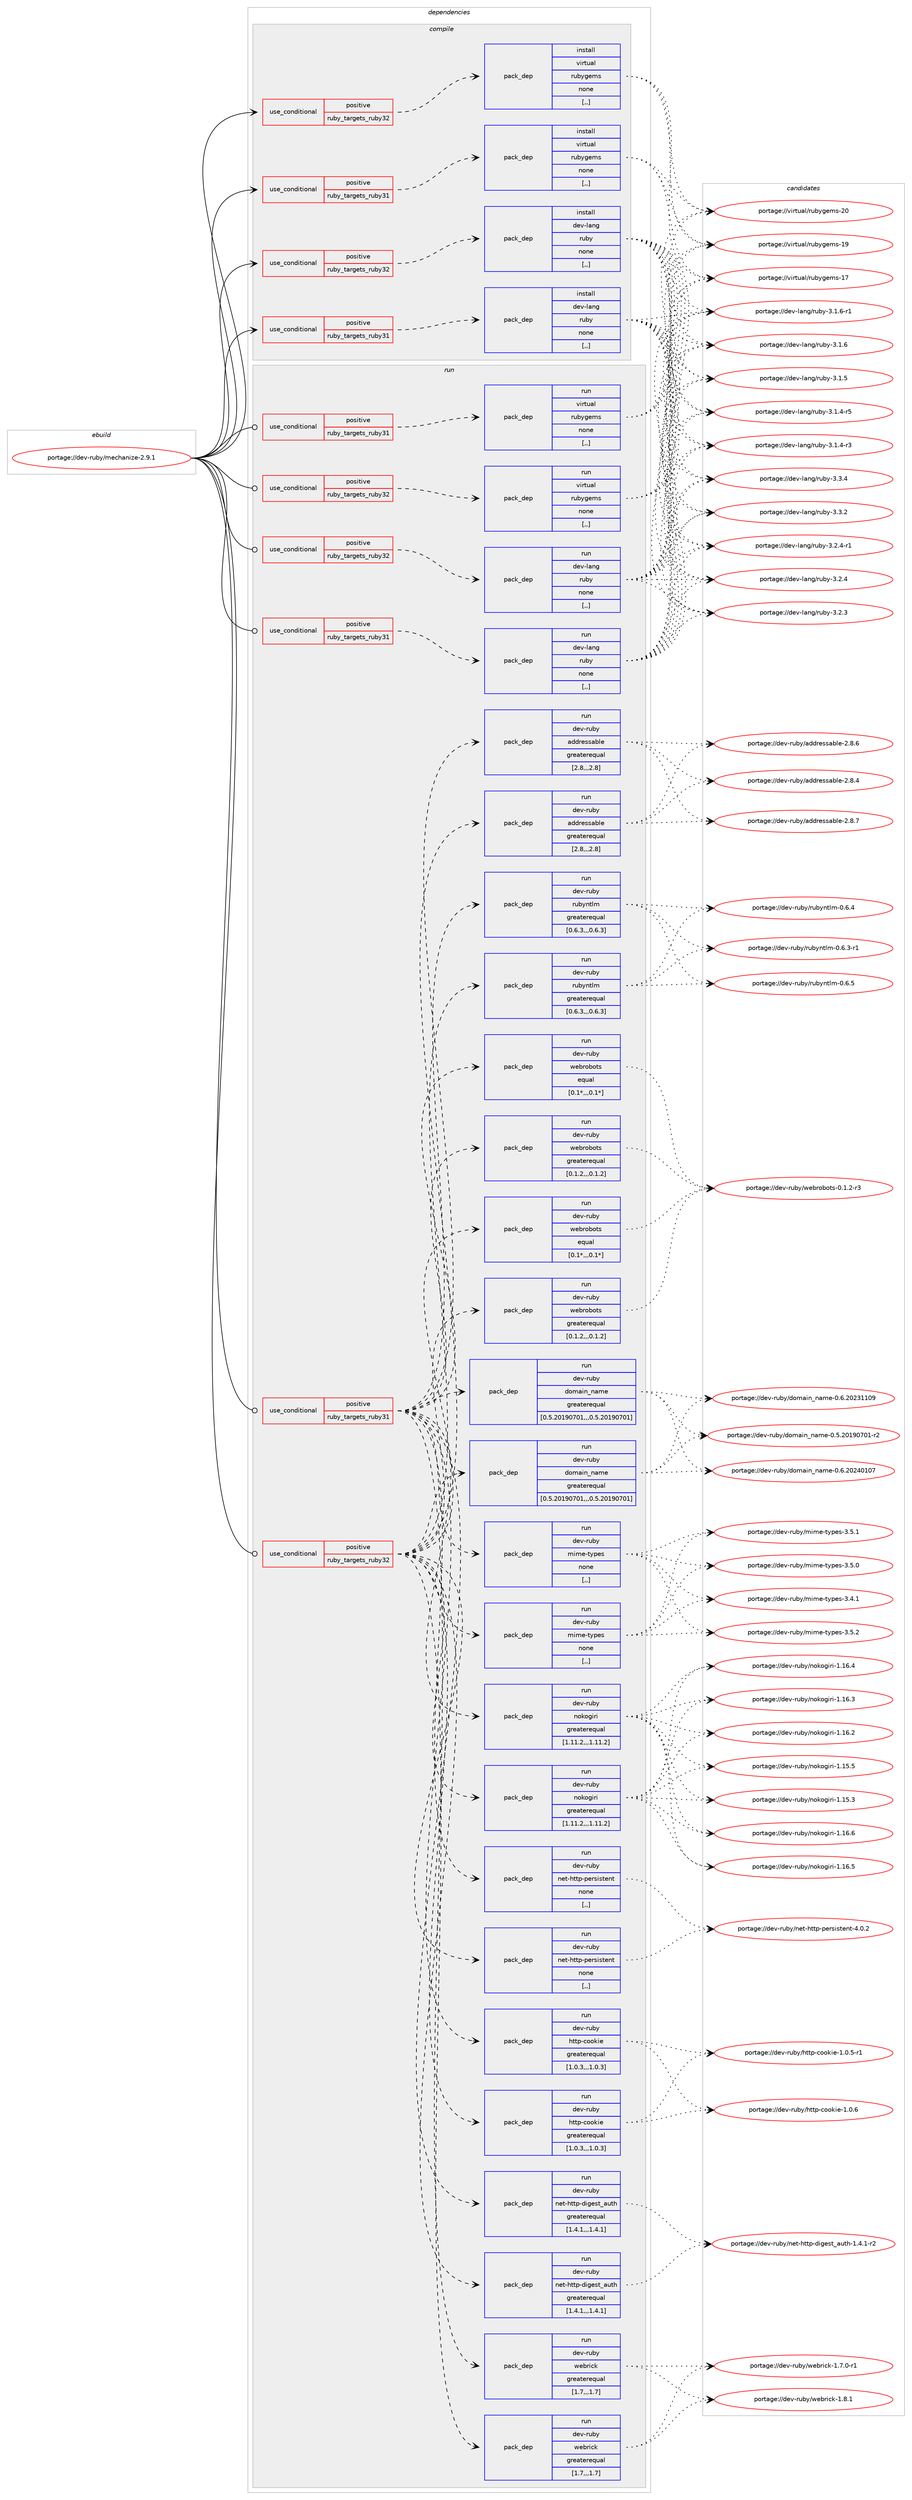 digraph prolog {

# *************
# Graph options
# *************

newrank=true;
concentrate=true;
compound=true;
graph [rankdir=LR,fontname=Helvetica,fontsize=10,ranksep=1.5];#, ranksep=2.5, nodesep=0.2];
edge  [arrowhead=vee];
node  [fontname=Helvetica,fontsize=10];

# **********
# The ebuild
# **********

subgraph cluster_leftcol {
color=gray;
rank=same;
label=<<i>ebuild</i>>;
id [label="portage://dev-ruby/mechanize-2.9.1", color=red, width=4, href="../dev-ruby/mechanize-2.9.1.svg"];
}

# ****************
# The dependencies
# ****************

subgraph cluster_midcol {
color=gray;
label=<<i>dependencies</i>>;
subgraph cluster_compile {
fillcolor="#eeeeee";
style=filled;
label=<<i>compile</i>>;
subgraph cond50122 {
dependency188806 [label=<<TABLE BORDER="0" CELLBORDER="1" CELLSPACING="0" CELLPADDING="4"><TR><TD ROWSPAN="3" CELLPADDING="10">use_conditional</TD></TR><TR><TD>positive</TD></TR><TR><TD>ruby_targets_ruby31</TD></TR></TABLE>>, shape=none, color=red];
subgraph pack137355 {
dependency188807 [label=<<TABLE BORDER="0" CELLBORDER="1" CELLSPACING="0" CELLPADDING="4" WIDTH="220"><TR><TD ROWSPAN="6" CELLPADDING="30">pack_dep</TD></TR><TR><TD WIDTH="110">install</TD></TR><TR><TD>dev-lang</TD></TR><TR><TD>ruby</TD></TR><TR><TD>none</TD></TR><TR><TD>[,,]</TD></TR></TABLE>>, shape=none, color=blue];
}
dependency188806:e -> dependency188807:w [weight=20,style="dashed",arrowhead="vee"];
}
id:e -> dependency188806:w [weight=20,style="solid",arrowhead="vee"];
subgraph cond50123 {
dependency188808 [label=<<TABLE BORDER="0" CELLBORDER="1" CELLSPACING="0" CELLPADDING="4"><TR><TD ROWSPAN="3" CELLPADDING="10">use_conditional</TD></TR><TR><TD>positive</TD></TR><TR><TD>ruby_targets_ruby31</TD></TR></TABLE>>, shape=none, color=red];
subgraph pack137356 {
dependency188809 [label=<<TABLE BORDER="0" CELLBORDER="1" CELLSPACING="0" CELLPADDING="4" WIDTH="220"><TR><TD ROWSPAN="6" CELLPADDING="30">pack_dep</TD></TR><TR><TD WIDTH="110">install</TD></TR><TR><TD>virtual</TD></TR><TR><TD>rubygems</TD></TR><TR><TD>none</TD></TR><TR><TD>[,,]</TD></TR></TABLE>>, shape=none, color=blue];
}
dependency188808:e -> dependency188809:w [weight=20,style="dashed",arrowhead="vee"];
}
id:e -> dependency188808:w [weight=20,style="solid",arrowhead="vee"];
subgraph cond50124 {
dependency188810 [label=<<TABLE BORDER="0" CELLBORDER="1" CELLSPACING="0" CELLPADDING="4"><TR><TD ROWSPAN="3" CELLPADDING="10">use_conditional</TD></TR><TR><TD>positive</TD></TR><TR><TD>ruby_targets_ruby32</TD></TR></TABLE>>, shape=none, color=red];
subgraph pack137357 {
dependency188811 [label=<<TABLE BORDER="0" CELLBORDER="1" CELLSPACING="0" CELLPADDING="4" WIDTH="220"><TR><TD ROWSPAN="6" CELLPADDING="30">pack_dep</TD></TR><TR><TD WIDTH="110">install</TD></TR><TR><TD>dev-lang</TD></TR><TR><TD>ruby</TD></TR><TR><TD>none</TD></TR><TR><TD>[,,]</TD></TR></TABLE>>, shape=none, color=blue];
}
dependency188810:e -> dependency188811:w [weight=20,style="dashed",arrowhead="vee"];
}
id:e -> dependency188810:w [weight=20,style="solid",arrowhead="vee"];
subgraph cond50125 {
dependency188812 [label=<<TABLE BORDER="0" CELLBORDER="1" CELLSPACING="0" CELLPADDING="4"><TR><TD ROWSPAN="3" CELLPADDING="10">use_conditional</TD></TR><TR><TD>positive</TD></TR><TR><TD>ruby_targets_ruby32</TD></TR></TABLE>>, shape=none, color=red];
subgraph pack137358 {
dependency188813 [label=<<TABLE BORDER="0" CELLBORDER="1" CELLSPACING="0" CELLPADDING="4" WIDTH="220"><TR><TD ROWSPAN="6" CELLPADDING="30">pack_dep</TD></TR><TR><TD WIDTH="110">install</TD></TR><TR><TD>virtual</TD></TR><TR><TD>rubygems</TD></TR><TR><TD>none</TD></TR><TR><TD>[,,]</TD></TR></TABLE>>, shape=none, color=blue];
}
dependency188812:e -> dependency188813:w [weight=20,style="dashed",arrowhead="vee"];
}
id:e -> dependency188812:w [weight=20,style="solid",arrowhead="vee"];
}
subgraph cluster_compileandrun {
fillcolor="#eeeeee";
style=filled;
label=<<i>compile and run</i>>;
}
subgraph cluster_run {
fillcolor="#eeeeee";
style=filled;
label=<<i>run</i>>;
subgraph cond50126 {
dependency188814 [label=<<TABLE BORDER="0" CELLBORDER="1" CELLSPACING="0" CELLPADDING="4"><TR><TD ROWSPAN="3" CELLPADDING="10">use_conditional</TD></TR><TR><TD>positive</TD></TR><TR><TD>ruby_targets_ruby31</TD></TR></TABLE>>, shape=none, color=red];
subgraph pack137359 {
dependency188815 [label=<<TABLE BORDER="0" CELLBORDER="1" CELLSPACING="0" CELLPADDING="4" WIDTH="220"><TR><TD ROWSPAN="6" CELLPADDING="30">pack_dep</TD></TR><TR><TD WIDTH="110">run</TD></TR><TR><TD>dev-lang</TD></TR><TR><TD>ruby</TD></TR><TR><TD>none</TD></TR><TR><TD>[,,]</TD></TR></TABLE>>, shape=none, color=blue];
}
dependency188814:e -> dependency188815:w [weight=20,style="dashed",arrowhead="vee"];
}
id:e -> dependency188814:w [weight=20,style="solid",arrowhead="odot"];
subgraph cond50127 {
dependency188816 [label=<<TABLE BORDER="0" CELLBORDER="1" CELLSPACING="0" CELLPADDING="4"><TR><TD ROWSPAN="3" CELLPADDING="10">use_conditional</TD></TR><TR><TD>positive</TD></TR><TR><TD>ruby_targets_ruby31</TD></TR></TABLE>>, shape=none, color=red];
subgraph pack137360 {
dependency188817 [label=<<TABLE BORDER="0" CELLBORDER="1" CELLSPACING="0" CELLPADDING="4" WIDTH="220"><TR><TD ROWSPAN="6" CELLPADDING="30">pack_dep</TD></TR><TR><TD WIDTH="110">run</TD></TR><TR><TD>dev-ruby</TD></TR><TR><TD>addressable</TD></TR><TR><TD>greaterequal</TD></TR><TR><TD>[2.8,,,2.8]</TD></TR></TABLE>>, shape=none, color=blue];
}
dependency188816:e -> dependency188817:w [weight=20,style="dashed",arrowhead="vee"];
subgraph pack137361 {
dependency188818 [label=<<TABLE BORDER="0" CELLBORDER="1" CELLSPACING="0" CELLPADDING="4" WIDTH="220"><TR><TD ROWSPAN="6" CELLPADDING="30">pack_dep</TD></TR><TR><TD WIDTH="110">run</TD></TR><TR><TD>dev-ruby</TD></TR><TR><TD>domain_name</TD></TR><TR><TD>greaterequal</TD></TR><TR><TD>[0.5.20190701,,,0.5.20190701]</TD></TR></TABLE>>, shape=none, color=blue];
}
dependency188816:e -> dependency188818:w [weight=20,style="dashed",arrowhead="vee"];
subgraph pack137362 {
dependency188819 [label=<<TABLE BORDER="0" CELLBORDER="1" CELLSPACING="0" CELLPADDING="4" WIDTH="220"><TR><TD ROWSPAN="6" CELLPADDING="30">pack_dep</TD></TR><TR><TD WIDTH="110">run</TD></TR><TR><TD>dev-ruby</TD></TR><TR><TD>http-cookie</TD></TR><TR><TD>greaterequal</TD></TR><TR><TD>[1.0.3,,,1.0.3]</TD></TR></TABLE>>, shape=none, color=blue];
}
dependency188816:e -> dependency188819:w [weight=20,style="dashed",arrowhead="vee"];
subgraph pack137363 {
dependency188820 [label=<<TABLE BORDER="0" CELLBORDER="1" CELLSPACING="0" CELLPADDING="4" WIDTH="220"><TR><TD ROWSPAN="6" CELLPADDING="30">pack_dep</TD></TR><TR><TD WIDTH="110">run</TD></TR><TR><TD>dev-ruby</TD></TR><TR><TD>mime-types</TD></TR><TR><TD>none</TD></TR><TR><TD>[,,]</TD></TR></TABLE>>, shape=none, color=blue];
}
dependency188816:e -> dependency188820:w [weight=20,style="dashed",arrowhead="vee"];
subgraph pack137364 {
dependency188821 [label=<<TABLE BORDER="0" CELLBORDER="1" CELLSPACING="0" CELLPADDING="4" WIDTH="220"><TR><TD ROWSPAN="6" CELLPADDING="30">pack_dep</TD></TR><TR><TD WIDTH="110">run</TD></TR><TR><TD>dev-ruby</TD></TR><TR><TD>net-http-digest_auth</TD></TR><TR><TD>greaterequal</TD></TR><TR><TD>[1.4.1,,,1.4.1]</TD></TR></TABLE>>, shape=none, color=blue];
}
dependency188816:e -> dependency188821:w [weight=20,style="dashed",arrowhead="vee"];
subgraph pack137365 {
dependency188822 [label=<<TABLE BORDER="0" CELLBORDER="1" CELLSPACING="0" CELLPADDING="4" WIDTH="220"><TR><TD ROWSPAN="6" CELLPADDING="30">pack_dep</TD></TR><TR><TD WIDTH="110">run</TD></TR><TR><TD>dev-ruby</TD></TR><TR><TD>net-http-persistent</TD></TR><TR><TD>none</TD></TR><TR><TD>[,,]</TD></TR></TABLE>>, shape=none, color=blue];
}
dependency188816:e -> dependency188822:w [weight=20,style="dashed",arrowhead="vee"];
subgraph pack137366 {
dependency188823 [label=<<TABLE BORDER="0" CELLBORDER="1" CELLSPACING="0" CELLPADDING="4" WIDTH="220"><TR><TD ROWSPAN="6" CELLPADDING="30">pack_dep</TD></TR><TR><TD WIDTH="110">run</TD></TR><TR><TD>dev-ruby</TD></TR><TR><TD>nokogiri</TD></TR><TR><TD>greaterequal</TD></TR><TR><TD>[1.11.2,,,1.11.2]</TD></TR></TABLE>>, shape=none, color=blue];
}
dependency188816:e -> dependency188823:w [weight=20,style="dashed",arrowhead="vee"];
subgraph pack137367 {
dependency188824 [label=<<TABLE BORDER="0" CELLBORDER="1" CELLSPACING="0" CELLPADDING="4" WIDTH="220"><TR><TD ROWSPAN="6" CELLPADDING="30">pack_dep</TD></TR><TR><TD WIDTH="110">run</TD></TR><TR><TD>dev-ruby</TD></TR><TR><TD>rubyntlm</TD></TR><TR><TD>greaterequal</TD></TR><TR><TD>[0.6.3,,,0.6.3]</TD></TR></TABLE>>, shape=none, color=blue];
}
dependency188816:e -> dependency188824:w [weight=20,style="dashed",arrowhead="vee"];
subgraph pack137368 {
dependency188825 [label=<<TABLE BORDER="0" CELLBORDER="1" CELLSPACING="0" CELLPADDING="4" WIDTH="220"><TR><TD ROWSPAN="6" CELLPADDING="30">pack_dep</TD></TR><TR><TD WIDTH="110">run</TD></TR><TR><TD>dev-ruby</TD></TR><TR><TD>webrick</TD></TR><TR><TD>greaterequal</TD></TR><TR><TD>[1.7,,,1.7]</TD></TR></TABLE>>, shape=none, color=blue];
}
dependency188816:e -> dependency188825:w [weight=20,style="dashed",arrowhead="vee"];
subgraph pack137369 {
dependency188826 [label=<<TABLE BORDER="0" CELLBORDER="1" CELLSPACING="0" CELLPADDING="4" WIDTH="220"><TR><TD ROWSPAN="6" CELLPADDING="30">pack_dep</TD></TR><TR><TD WIDTH="110">run</TD></TR><TR><TD>dev-ruby</TD></TR><TR><TD>webrobots</TD></TR><TR><TD>greaterequal</TD></TR><TR><TD>[0.1.2,,,0.1.2]</TD></TR></TABLE>>, shape=none, color=blue];
}
dependency188816:e -> dependency188826:w [weight=20,style="dashed",arrowhead="vee"];
subgraph pack137370 {
dependency188827 [label=<<TABLE BORDER="0" CELLBORDER="1" CELLSPACING="0" CELLPADDING="4" WIDTH="220"><TR><TD ROWSPAN="6" CELLPADDING="30">pack_dep</TD></TR><TR><TD WIDTH="110">run</TD></TR><TR><TD>dev-ruby</TD></TR><TR><TD>webrobots</TD></TR><TR><TD>equal</TD></TR><TR><TD>[0.1*,,,0.1*]</TD></TR></TABLE>>, shape=none, color=blue];
}
dependency188816:e -> dependency188827:w [weight=20,style="dashed",arrowhead="vee"];
}
id:e -> dependency188816:w [weight=20,style="solid",arrowhead="odot"];
subgraph cond50128 {
dependency188828 [label=<<TABLE BORDER="0" CELLBORDER="1" CELLSPACING="0" CELLPADDING="4"><TR><TD ROWSPAN="3" CELLPADDING="10">use_conditional</TD></TR><TR><TD>positive</TD></TR><TR><TD>ruby_targets_ruby31</TD></TR></TABLE>>, shape=none, color=red];
subgraph pack137371 {
dependency188829 [label=<<TABLE BORDER="0" CELLBORDER="1" CELLSPACING="0" CELLPADDING="4" WIDTH="220"><TR><TD ROWSPAN="6" CELLPADDING="30">pack_dep</TD></TR><TR><TD WIDTH="110">run</TD></TR><TR><TD>virtual</TD></TR><TR><TD>rubygems</TD></TR><TR><TD>none</TD></TR><TR><TD>[,,]</TD></TR></TABLE>>, shape=none, color=blue];
}
dependency188828:e -> dependency188829:w [weight=20,style="dashed",arrowhead="vee"];
}
id:e -> dependency188828:w [weight=20,style="solid",arrowhead="odot"];
subgraph cond50129 {
dependency188830 [label=<<TABLE BORDER="0" CELLBORDER="1" CELLSPACING="0" CELLPADDING="4"><TR><TD ROWSPAN="3" CELLPADDING="10">use_conditional</TD></TR><TR><TD>positive</TD></TR><TR><TD>ruby_targets_ruby32</TD></TR></TABLE>>, shape=none, color=red];
subgraph pack137372 {
dependency188831 [label=<<TABLE BORDER="0" CELLBORDER="1" CELLSPACING="0" CELLPADDING="4" WIDTH="220"><TR><TD ROWSPAN="6" CELLPADDING="30">pack_dep</TD></TR><TR><TD WIDTH="110">run</TD></TR><TR><TD>dev-lang</TD></TR><TR><TD>ruby</TD></TR><TR><TD>none</TD></TR><TR><TD>[,,]</TD></TR></TABLE>>, shape=none, color=blue];
}
dependency188830:e -> dependency188831:w [weight=20,style="dashed",arrowhead="vee"];
}
id:e -> dependency188830:w [weight=20,style="solid",arrowhead="odot"];
subgraph cond50130 {
dependency188832 [label=<<TABLE BORDER="0" CELLBORDER="1" CELLSPACING="0" CELLPADDING="4"><TR><TD ROWSPAN="3" CELLPADDING="10">use_conditional</TD></TR><TR><TD>positive</TD></TR><TR><TD>ruby_targets_ruby32</TD></TR></TABLE>>, shape=none, color=red];
subgraph pack137373 {
dependency188833 [label=<<TABLE BORDER="0" CELLBORDER="1" CELLSPACING="0" CELLPADDING="4" WIDTH="220"><TR><TD ROWSPAN="6" CELLPADDING="30">pack_dep</TD></TR><TR><TD WIDTH="110">run</TD></TR><TR><TD>dev-ruby</TD></TR><TR><TD>addressable</TD></TR><TR><TD>greaterequal</TD></TR><TR><TD>[2.8,,,2.8]</TD></TR></TABLE>>, shape=none, color=blue];
}
dependency188832:e -> dependency188833:w [weight=20,style="dashed",arrowhead="vee"];
subgraph pack137374 {
dependency188834 [label=<<TABLE BORDER="0" CELLBORDER="1" CELLSPACING="0" CELLPADDING="4" WIDTH="220"><TR><TD ROWSPAN="6" CELLPADDING="30">pack_dep</TD></TR><TR><TD WIDTH="110">run</TD></TR><TR><TD>dev-ruby</TD></TR><TR><TD>domain_name</TD></TR><TR><TD>greaterequal</TD></TR><TR><TD>[0.5.20190701,,,0.5.20190701]</TD></TR></TABLE>>, shape=none, color=blue];
}
dependency188832:e -> dependency188834:w [weight=20,style="dashed",arrowhead="vee"];
subgraph pack137375 {
dependency188835 [label=<<TABLE BORDER="0" CELLBORDER="1" CELLSPACING="0" CELLPADDING="4" WIDTH="220"><TR><TD ROWSPAN="6" CELLPADDING="30">pack_dep</TD></TR><TR><TD WIDTH="110">run</TD></TR><TR><TD>dev-ruby</TD></TR><TR><TD>http-cookie</TD></TR><TR><TD>greaterequal</TD></TR><TR><TD>[1.0.3,,,1.0.3]</TD></TR></TABLE>>, shape=none, color=blue];
}
dependency188832:e -> dependency188835:w [weight=20,style="dashed",arrowhead="vee"];
subgraph pack137376 {
dependency188836 [label=<<TABLE BORDER="0" CELLBORDER="1" CELLSPACING="0" CELLPADDING="4" WIDTH="220"><TR><TD ROWSPAN="6" CELLPADDING="30">pack_dep</TD></TR><TR><TD WIDTH="110">run</TD></TR><TR><TD>dev-ruby</TD></TR><TR><TD>mime-types</TD></TR><TR><TD>none</TD></TR><TR><TD>[,,]</TD></TR></TABLE>>, shape=none, color=blue];
}
dependency188832:e -> dependency188836:w [weight=20,style="dashed",arrowhead="vee"];
subgraph pack137377 {
dependency188837 [label=<<TABLE BORDER="0" CELLBORDER="1" CELLSPACING="0" CELLPADDING="4" WIDTH="220"><TR><TD ROWSPAN="6" CELLPADDING="30">pack_dep</TD></TR><TR><TD WIDTH="110">run</TD></TR><TR><TD>dev-ruby</TD></TR><TR><TD>net-http-digest_auth</TD></TR><TR><TD>greaterequal</TD></TR><TR><TD>[1.4.1,,,1.4.1]</TD></TR></TABLE>>, shape=none, color=blue];
}
dependency188832:e -> dependency188837:w [weight=20,style="dashed",arrowhead="vee"];
subgraph pack137378 {
dependency188838 [label=<<TABLE BORDER="0" CELLBORDER="1" CELLSPACING="0" CELLPADDING="4" WIDTH="220"><TR><TD ROWSPAN="6" CELLPADDING="30">pack_dep</TD></TR><TR><TD WIDTH="110">run</TD></TR><TR><TD>dev-ruby</TD></TR><TR><TD>net-http-persistent</TD></TR><TR><TD>none</TD></TR><TR><TD>[,,]</TD></TR></TABLE>>, shape=none, color=blue];
}
dependency188832:e -> dependency188838:w [weight=20,style="dashed",arrowhead="vee"];
subgraph pack137379 {
dependency188839 [label=<<TABLE BORDER="0" CELLBORDER="1" CELLSPACING="0" CELLPADDING="4" WIDTH="220"><TR><TD ROWSPAN="6" CELLPADDING="30">pack_dep</TD></TR><TR><TD WIDTH="110">run</TD></TR><TR><TD>dev-ruby</TD></TR><TR><TD>nokogiri</TD></TR><TR><TD>greaterequal</TD></TR><TR><TD>[1.11.2,,,1.11.2]</TD></TR></TABLE>>, shape=none, color=blue];
}
dependency188832:e -> dependency188839:w [weight=20,style="dashed",arrowhead="vee"];
subgraph pack137380 {
dependency188840 [label=<<TABLE BORDER="0" CELLBORDER="1" CELLSPACING="0" CELLPADDING="4" WIDTH="220"><TR><TD ROWSPAN="6" CELLPADDING="30">pack_dep</TD></TR><TR><TD WIDTH="110">run</TD></TR><TR><TD>dev-ruby</TD></TR><TR><TD>rubyntlm</TD></TR><TR><TD>greaterequal</TD></TR><TR><TD>[0.6.3,,,0.6.3]</TD></TR></TABLE>>, shape=none, color=blue];
}
dependency188832:e -> dependency188840:w [weight=20,style="dashed",arrowhead="vee"];
subgraph pack137381 {
dependency188841 [label=<<TABLE BORDER="0" CELLBORDER="1" CELLSPACING="0" CELLPADDING="4" WIDTH="220"><TR><TD ROWSPAN="6" CELLPADDING="30">pack_dep</TD></TR><TR><TD WIDTH="110">run</TD></TR><TR><TD>dev-ruby</TD></TR><TR><TD>webrick</TD></TR><TR><TD>greaterequal</TD></TR><TR><TD>[1.7,,,1.7]</TD></TR></TABLE>>, shape=none, color=blue];
}
dependency188832:e -> dependency188841:w [weight=20,style="dashed",arrowhead="vee"];
subgraph pack137382 {
dependency188842 [label=<<TABLE BORDER="0" CELLBORDER="1" CELLSPACING="0" CELLPADDING="4" WIDTH="220"><TR><TD ROWSPAN="6" CELLPADDING="30">pack_dep</TD></TR><TR><TD WIDTH="110">run</TD></TR><TR><TD>dev-ruby</TD></TR><TR><TD>webrobots</TD></TR><TR><TD>greaterequal</TD></TR><TR><TD>[0.1.2,,,0.1.2]</TD></TR></TABLE>>, shape=none, color=blue];
}
dependency188832:e -> dependency188842:w [weight=20,style="dashed",arrowhead="vee"];
subgraph pack137383 {
dependency188843 [label=<<TABLE BORDER="0" CELLBORDER="1" CELLSPACING="0" CELLPADDING="4" WIDTH="220"><TR><TD ROWSPAN="6" CELLPADDING="30">pack_dep</TD></TR><TR><TD WIDTH="110">run</TD></TR><TR><TD>dev-ruby</TD></TR><TR><TD>webrobots</TD></TR><TR><TD>equal</TD></TR><TR><TD>[0.1*,,,0.1*]</TD></TR></TABLE>>, shape=none, color=blue];
}
dependency188832:e -> dependency188843:w [weight=20,style="dashed",arrowhead="vee"];
}
id:e -> dependency188832:w [weight=20,style="solid",arrowhead="odot"];
subgraph cond50131 {
dependency188844 [label=<<TABLE BORDER="0" CELLBORDER="1" CELLSPACING="0" CELLPADDING="4"><TR><TD ROWSPAN="3" CELLPADDING="10">use_conditional</TD></TR><TR><TD>positive</TD></TR><TR><TD>ruby_targets_ruby32</TD></TR></TABLE>>, shape=none, color=red];
subgraph pack137384 {
dependency188845 [label=<<TABLE BORDER="0" CELLBORDER="1" CELLSPACING="0" CELLPADDING="4" WIDTH="220"><TR><TD ROWSPAN="6" CELLPADDING="30">pack_dep</TD></TR><TR><TD WIDTH="110">run</TD></TR><TR><TD>virtual</TD></TR><TR><TD>rubygems</TD></TR><TR><TD>none</TD></TR><TR><TD>[,,]</TD></TR></TABLE>>, shape=none, color=blue];
}
dependency188844:e -> dependency188845:w [weight=20,style="dashed",arrowhead="vee"];
}
id:e -> dependency188844:w [weight=20,style="solid",arrowhead="odot"];
}
}

# **************
# The candidates
# **************

subgraph cluster_choices {
rank=same;
color=gray;
label=<<i>candidates</i>>;

subgraph choice137355 {
color=black;
nodesep=1;
choice10010111845108971101034711411798121455146514652 [label="portage://dev-lang/ruby-3.3.4", color=red, width=4,href="../dev-lang/ruby-3.3.4.svg"];
choice10010111845108971101034711411798121455146514650 [label="portage://dev-lang/ruby-3.3.2", color=red, width=4,href="../dev-lang/ruby-3.3.2.svg"];
choice100101118451089711010347114117981214551465046524511449 [label="portage://dev-lang/ruby-3.2.4-r1", color=red, width=4,href="../dev-lang/ruby-3.2.4-r1.svg"];
choice10010111845108971101034711411798121455146504652 [label="portage://dev-lang/ruby-3.2.4", color=red, width=4,href="../dev-lang/ruby-3.2.4.svg"];
choice10010111845108971101034711411798121455146504651 [label="portage://dev-lang/ruby-3.2.3", color=red, width=4,href="../dev-lang/ruby-3.2.3.svg"];
choice100101118451089711010347114117981214551464946544511449 [label="portage://dev-lang/ruby-3.1.6-r1", color=red, width=4,href="../dev-lang/ruby-3.1.6-r1.svg"];
choice10010111845108971101034711411798121455146494654 [label="portage://dev-lang/ruby-3.1.6", color=red, width=4,href="../dev-lang/ruby-3.1.6.svg"];
choice10010111845108971101034711411798121455146494653 [label="portage://dev-lang/ruby-3.1.5", color=red, width=4,href="../dev-lang/ruby-3.1.5.svg"];
choice100101118451089711010347114117981214551464946524511453 [label="portage://dev-lang/ruby-3.1.4-r5", color=red, width=4,href="../dev-lang/ruby-3.1.4-r5.svg"];
choice100101118451089711010347114117981214551464946524511451 [label="portage://dev-lang/ruby-3.1.4-r3", color=red, width=4,href="../dev-lang/ruby-3.1.4-r3.svg"];
dependency188807:e -> choice10010111845108971101034711411798121455146514652:w [style=dotted,weight="100"];
dependency188807:e -> choice10010111845108971101034711411798121455146514650:w [style=dotted,weight="100"];
dependency188807:e -> choice100101118451089711010347114117981214551465046524511449:w [style=dotted,weight="100"];
dependency188807:e -> choice10010111845108971101034711411798121455146504652:w [style=dotted,weight="100"];
dependency188807:e -> choice10010111845108971101034711411798121455146504651:w [style=dotted,weight="100"];
dependency188807:e -> choice100101118451089711010347114117981214551464946544511449:w [style=dotted,weight="100"];
dependency188807:e -> choice10010111845108971101034711411798121455146494654:w [style=dotted,weight="100"];
dependency188807:e -> choice10010111845108971101034711411798121455146494653:w [style=dotted,weight="100"];
dependency188807:e -> choice100101118451089711010347114117981214551464946524511453:w [style=dotted,weight="100"];
dependency188807:e -> choice100101118451089711010347114117981214551464946524511451:w [style=dotted,weight="100"];
}
subgraph choice137356 {
color=black;
nodesep=1;
choice118105114116117971084711411798121103101109115455048 [label="portage://virtual/rubygems-20", color=red, width=4,href="../virtual/rubygems-20.svg"];
choice118105114116117971084711411798121103101109115454957 [label="portage://virtual/rubygems-19", color=red, width=4,href="../virtual/rubygems-19.svg"];
choice118105114116117971084711411798121103101109115454955 [label="portage://virtual/rubygems-17", color=red, width=4,href="../virtual/rubygems-17.svg"];
dependency188809:e -> choice118105114116117971084711411798121103101109115455048:w [style=dotted,weight="100"];
dependency188809:e -> choice118105114116117971084711411798121103101109115454957:w [style=dotted,weight="100"];
dependency188809:e -> choice118105114116117971084711411798121103101109115454955:w [style=dotted,weight="100"];
}
subgraph choice137357 {
color=black;
nodesep=1;
choice10010111845108971101034711411798121455146514652 [label="portage://dev-lang/ruby-3.3.4", color=red, width=4,href="../dev-lang/ruby-3.3.4.svg"];
choice10010111845108971101034711411798121455146514650 [label="portage://dev-lang/ruby-3.3.2", color=red, width=4,href="../dev-lang/ruby-3.3.2.svg"];
choice100101118451089711010347114117981214551465046524511449 [label="portage://dev-lang/ruby-3.2.4-r1", color=red, width=4,href="../dev-lang/ruby-3.2.4-r1.svg"];
choice10010111845108971101034711411798121455146504652 [label="portage://dev-lang/ruby-3.2.4", color=red, width=4,href="../dev-lang/ruby-3.2.4.svg"];
choice10010111845108971101034711411798121455146504651 [label="portage://dev-lang/ruby-3.2.3", color=red, width=4,href="../dev-lang/ruby-3.2.3.svg"];
choice100101118451089711010347114117981214551464946544511449 [label="portage://dev-lang/ruby-3.1.6-r1", color=red, width=4,href="../dev-lang/ruby-3.1.6-r1.svg"];
choice10010111845108971101034711411798121455146494654 [label="portage://dev-lang/ruby-3.1.6", color=red, width=4,href="../dev-lang/ruby-3.1.6.svg"];
choice10010111845108971101034711411798121455146494653 [label="portage://dev-lang/ruby-3.1.5", color=red, width=4,href="../dev-lang/ruby-3.1.5.svg"];
choice100101118451089711010347114117981214551464946524511453 [label="portage://dev-lang/ruby-3.1.4-r5", color=red, width=4,href="../dev-lang/ruby-3.1.4-r5.svg"];
choice100101118451089711010347114117981214551464946524511451 [label="portage://dev-lang/ruby-3.1.4-r3", color=red, width=4,href="../dev-lang/ruby-3.1.4-r3.svg"];
dependency188811:e -> choice10010111845108971101034711411798121455146514652:w [style=dotted,weight="100"];
dependency188811:e -> choice10010111845108971101034711411798121455146514650:w [style=dotted,weight="100"];
dependency188811:e -> choice100101118451089711010347114117981214551465046524511449:w [style=dotted,weight="100"];
dependency188811:e -> choice10010111845108971101034711411798121455146504652:w [style=dotted,weight="100"];
dependency188811:e -> choice10010111845108971101034711411798121455146504651:w [style=dotted,weight="100"];
dependency188811:e -> choice100101118451089711010347114117981214551464946544511449:w [style=dotted,weight="100"];
dependency188811:e -> choice10010111845108971101034711411798121455146494654:w [style=dotted,weight="100"];
dependency188811:e -> choice10010111845108971101034711411798121455146494653:w [style=dotted,weight="100"];
dependency188811:e -> choice100101118451089711010347114117981214551464946524511453:w [style=dotted,weight="100"];
dependency188811:e -> choice100101118451089711010347114117981214551464946524511451:w [style=dotted,weight="100"];
}
subgraph choice137358 {
color=black;
nodesep=1;
choice118105114116117971084711411798121103101109115455048 [label="portage://virtual/rubygems-20", color=red, width=4,href="../virtual/rubygems-20.svg"];
choice118105114116117971084711411798121103101109115454957 [label="portage://virtual/rubygems-19", color=red, width=4,href="../virtual/rubygems-19.svg"];
choice118105114116117971084711411798121103101109115454955 [label="portage://virtual/rubygems-17", color=red, width=4,href="../virtual/rubygems-17.svg"];
dependency188813:e -> choice118105114116117971084711411798121103101109115455048:w [style=dotted,weight="100"];
dependency188813:e -> choice118105114116117971084711411798121103101109115454957:w [style=dotted,weight="100"];
dependency188813:e -> choice118105114116117971084711411798121103101109115454955:w [style=dotted,weight="100"];
}
subgraph choice137359 {
color=black;
nodesep=1;
choice10010111845108971101034711411798121455146514652 [label="portage://dev-lang/ruby-3.3.4", color=red, width=4,href="../dev-lang/ruby-3.3.4.svg"];
choice10010111845108971101034711411798121455146514650 [label="portage://dev-lang/ruby-3.3.2", color=red, width=4,href="../dev-lang/ruby-3.3.2.svg"];
choice100101118451089711010347114117981214551465046524511449 [label="portage://dev-lang/ruby-3.2.4-r1", color=red, width=4,href="../dev-lang/ruby-3.2.4-r1.svg"];
choice10010111845108971101034711411798121455146504652 [label="portage://dev-lang/ruby-3.2.4", color=red, width=4,href="../dev-lang/ruby-3.2.4.svg"];
choice10010111845108971101034711411798121455146504651 [label="portage://dev-lang/ruby-3.2.3", color=red, width=4,href="../dev-lang/ruby-3.2.3.svg"];
choice100101118451089711010347114117981214551464946544511449 [label="portage://dev-lang/ruby-3.1.6-r1", color=red, width=4,href="../dev-lang/ruby-3.1.6-r1.svg"];
choice10010111845108971101034711411798121455146494654 [label="portage://dev-lang/ruby-3.1.6", color=red, width=4,href="../dev-lang/ruby-3.1.6.svg"];
choice10010111845108971101034711411798121455146494653 [label="portage://dev-lang/ruby-3.1.5", color=red, width=4,href="../dev-lang/ruby-3.1.5.svg"];
choice100101118451089711010347114117981214551464946524511453 [label="portage://dev-lang/ruby-3.1.4-r5", color=red, width=4,href="../dev-lang/ruby-3.1.4-r5.svg"];
choice100101118451089711010347114117981214551464946524511451 [label="portage://dev-lang/ruby-3.1.4-r3", color=red, width=4,href="../dev-lang/ruby-3.1.4-r3.svg"];
dependency188815:e -> choice10010111845108971101034711411798121455146514652:w [style=dotted,weight="100"];
dependency188815:e -> choice10010111845108971101034711411798121455146514650:w [style=dotted,weight="100"];
dependency188815:e -> choice100101118451089711010347114117981214551465046524511449:w [style=dotted,weight="100"];
dependency188815:e -> choice10010111845108971101034711411798121455146504652:w [style=dotted,weight="100"];
dependency188815:e -> choice10010111845108971101034711411798121455146504651:w [style=dotted,weight="100"];
dependency188815:e -> choice100101118451089711010347114117981214551464946544511449:w [style=dotted,weight="100"];
dependency188815:e -> choice10010111845108971101034711411798121455146494654:w [style=dotted,weight="100"];
dependency188815:e -> choice10010111845108971101034711411798121455146494653:w [style=dotted,weight="100"];
dependency188815:e -> choice100101118451089711010347114117981214551464946524511453:w [style=dotted,weight="100"];
dependency188815:e -> choice100101118451089711010347114117981214551464946524511451:w [style=dotted,weight="100"];
}
subgraph choice137360 {
color=black;
nodesep=1;
choice100101118451141179812147971001001141011151159798108101455046564655 [label="portage://dev-ruby/addressable-2.8.7", color=red, width=4,href="../dev-ruby/addressable-2.8.7.svg"];
choice100101118451141179812147971001001141011151159798108101455046564654 [label="portage://dev-ruby/addressable-2.8.6", color=red, width=4,href="../dev-ruby/addressable-2.8.6.svg"];
choice100101118451141179812147971001001141011151159798108101455046564652 [label="portage://dev-ruby/addressable-2.8.4", color=red, width=4,href="../dev-ruby/addressable-2.8.4.svg"];
dependency188817:e -> choice100101118451141179812147971001001141011151159798108101455046564655:w [style=dotted,weight="100"];
dependency188817:e -> choice100101118451141179812147971001001141011151159798108101455046564654:w [style=dotted,weight="100"];
dependency188817:e -> choice100101118451141179812147971001001141011151159798108101455046564652:w [style=dotted,weight="100"];
}
subgraph choice137361 {
color=black;
nodesep=1;
choice10010111845114117981214710011110997105110951109710910145484654465048505248494855 [label="portage://dev-ruby/domain_name-0.6.20240107", color=red, width=4,href="../dev-ruby/domain_name-0.6.20240107.svg"];
choice10010111845114117981214710011110997105110951109710910145484654465048505149494857 [label="portage://dev-ruby/domain_name-0.6.20231109", color=red, width=4,href="../dev-ruby/domain_name-0.6.20231109.svg"];
choice100101118451141179812147100111109971051109511097109101454846534650484957485548494511450 [label="portage://dev-ruby/domain_name-0.5.20190701-r2", color=red, width=4,href="../dev-ruby/domain_name-0.5.20190701-r2.svg"];
dependency188818:e -> choice10010111845114117981214710011110997105110951109710910145484654465048505248494855:w [style=dotted,weight="100"];
dependency188818:e -> choice10010111845114117981214710011110997105110951109710910145484654465048505149494857:w [style=dotted,weight="100"];
dependency188818:e -> choice100101118451141179812147100111109971051109511097109101454846534650484957485548494511450:w [style=dotted,weight="100"];
}
subgraph choice137362 {
color=black;
nodesep=1;
choice1001011184511411798121471041161161124599111111107105101454946484654 [label="portage://dev-ruby/http-cookie-1.0.6", color=red, width=4,href="../dev-ruby/http-cookie-1.0.6.svg"];
choice10010111845114117981214710411611611245991111111071051014549464846534511449 [label="portage://dev-ruby/http-cookie-1.0.5-r1", color=red, width=4,href="../dev-ruby/http-cookie-1.0.5-r1.svg"];
dependency188819:e -> choice1001011184511411798121471041161161124599111111107105101454946484654:w [style=dotted,weight="100"];
dependency188819:e -> choice10010111845114117981214710411611611245991111111071051014549464846534511449:w [style=dotted,weight="100"];
}
subgraph choice137363 {
color=black;
nodesep=1;
choice10010111845114117981214710910510910145116121112101115455146534650 [label="portage://dev-ruby/mime-types-3.5.2", color=red, width=4,href="../dev-ruby/mime-types-3.5.2.svg"];
choice10010111845114117981214710910510910145116121112101115455146534649 [label="portage://dev-ruby/mime-types-3.5.1", color=red, width=4,href="../dev-ruby/mime-types-3.5.1.svg"];
choice10010111845114117981214710910510910145116121112101115455146534648 [label="portage://dev-ruby/mime-types-3.5.0", color=red, width=4,href="../dev-ruby/mime-types-3.5.0.svg"];
choice10010111845114117981214710910510910145116121112101115455146524649 [label="portage://dev-ruby/mime-types-3.4.1", color=red, width=4,href="../dev-ruby/mime-types-3.4.1.svg"];
dependency188820:e -> choice10010111845114117981214710910510910145116121112101115455146534650:w [style=dotted,weight="100"];
dependency188820:e -> choice10010111845114117981214710910510910145116121112101115455146534649:w [style=dotted,weight="100"];
dependency188820:e -> choice10010111845114117981214710910510910145116121112101115455146534648:w [style=dotted,weight="100"];
dependency188820:e -> choice10010111845114117981214710910510910145116121112101115455146524649:w [style=dotted,weight="100"];
}
subgraph choice137364 {
color=black;
nodesep=1;
choice100101118451141179812147110101116451041161161124510010510310111511695971171161044549465246494511450 [label="portage://dev-ruby/net-http-digest_auth-1.4.1-r2", color=red, width=4,href="../dev-ruby/net-http-digest_auth-1.4.1-r2.svg"];
dependency188821:e -> choice100101118451141179812147110101116451041161161124510010510310111511695971171161044549465246494511450:w [style=dotted,weight="100"];
}
subgraph choice137365 {
color=black;
nodesep=1;
choice1001011184511411798121471101011164510411611611245112101114115105115116101110116455246484650 [label="portage://dev-ruby/net-http-persistent-4.0.2", color=red, width=4,href="../dev-ruby/net-http-persistent-4.0.2.svg"];
dependency188822:e -> choice1001011184511411798121471101011164510411611611245112101114115105115116101110116455246484650:w [style=dotted,weight="100"];
}
subgraph choice137366 {
color=black;
nodesep=1;
choice10010111845114117981214711011110711110310511410545494649544654 [label="portage://dev-ruby/nokogiri-1.16.6", color=red, width=4,href="../dev-ruby/nokogiri-1.16.6.svg"];
choice10010111845114117981214711011110711110310511410545494649544653 [label="portage://dev-ruby/nokogiri-1.16.5", color=red, width=4,href="../dev-ruby/nokogiri-1.16.5.svg"];
choice10010111845114117981214711011110711110310511410545494649544652 [label="portage://dev-ruby/nokogiri-1.16.4", color=red, width=4,href="../dev-ruby/nokogiri-1.16.4.svg"];
choice10010111845114117981214711011110711110310511410545494649544651 [label="portage://dev-ruby/nokogiri-1.16.3", color=red, width=4,href="../dev-ruby/nokogiri-1.16.3.svg"];
choice10010111845114117981214711011110711110310511410545494649544650 [label="portage://dev-ruby/nokogiri-1.16.2", color=red, width=4,href="../dev-ruby/nokogiri-1.16.2.svg"];
choice10010111845114117981214711011110711110310511410545494649534653 [label="portage://dev-ruby/nokogiri-1.15.5", color=red, width=4,href="../dev-ruby/nokogiri-1.15.5.svg"];
choice10010111845114117981214711011110711110310511410545494649534651 [label="portage://dev-ruby/nokogiri-1.15.3", color=red, width=4,href="../dev-ruby/nokogiri-1.15.3.svg"];
dependency188823:e -> choice10010111845114117981214711011110711110310511410545494649544654:w [style=dotted,weight="100"];
dependency188823:e -> choice10010111845114117981214711011110711110310511410545494649544653:w [style=dotted,weight="100"];
dependency188823:e -> choice10010111845114117981214711011110711110310511410545494649544652:w [style=dotted,weight="100"];
dependency188823:e -> choice10010111845114117981214711011110711110310511410545494649544651:w [style=dotted,weight="100"];
dependency188823:e -> choice10010111845114117981214711011110711110310511410545494649544650:w [style=dotted,weight="100"];
dependency188823:e -> choice10010111845114117981214711011110711110310511410545494649534653:w [style=dotted,weight="100"];
dependency188823:e -> choice10010111845114117981214711011110711110310511410545494649534651:w [style=dotted,weight="100"];
}
subgraph choice137367 {
color=black;
nodesep=1;
choice10010111845114117981214711411798121110116108109454846544653 [label="portage://dev-ruby/rubyntlm-0.6.5", color=red, width=4,href="../dev-ruby/rubyntlm-0.6.5.svg"];
choice10010111845114117981214711411798121110116108109454846544652 [label="portage://dev-ruby/rubyntlm-0.6.4", color=red, width=4,href="../dev-ruby/rubyntlm-0.6.4.svg"];
choice100101118451141179812147114117981211101161081094548465446514511449 [label="portage://dev-ruby/rubyntlm-0.6.3-r1", color=red, width=4,href="../dev-ruby/rubyntlm-0.6.3-r1.svg"];
dependency188824:e -> choice10010111845114117981214711411798121110116108109454846544653:w [style=dotted,weight="100"];
dependency188824:e -> choice10010111845114117981214711411798121110116108109454846544652:w [style=dotted,weight="100"];
dependency188824:e -> choice100101118451141179812147114117981211101161081094548465446514511449:w [style=dotted,weight="100"];
}
subgraph choice137368 {
color=black;
nodesep=1;
choice1001011184511411798121471191019811410599107454946564649 [label="portage://dev-ruby/webrick-1.8.1", color=red, width=4,href="../dev-ruby/webrick-1.8.1.svg"];
choice10010111845114117981214711910198114105991074549465546484511449 [label="portage://dev-ruby/webrick-1.7.0-r1", color=red, width=4,href="../dev-ruby/webrick-1.7.0-r1.svg"];
dependency188825:e -> choice1001011184511411798121471191019811410599107454946564649:w [style=dotted,weight="100"];
dependency188825:e -> choice10010111845114117981214711910198114105991074549465546484511449:w [style=dotted,weight="100"];
}
subgraph choice137369 {
color=black;
nodesep=1;
choice10010111845114117981214711910198114111981111161154548464946504511451 [label="portage://dev-ruby/webrobots-0.1.2-r3", color=red, width=4,href="../dev-ruby/webrobots-0.1.2-r3.svg"];
dependency188826:e -> choice10010111845114117981214711910198114111981111161154548464946504511451:w [style=dotted,weight="100"];
}
subgraph choice137370 {
color=black;
nodesep=1;
choice10010111845114117981214711910198114111981111161154548464946504511451 [label="portage://dev-ruby/webrobots-0.1.2-r3", color=red, width=4,href="../dev-ruby/webrobots-0.1.2-r3.svg"];
dependency188827:e -> choice10010111845114117981214711910198114111981111161154548464946504511451:w [style=dotted,weight="100"];
}
subgraph choice137371 {
color=black;
nodesep=1;
choice118105114116117971084711411798121103101109115455048 [label="portage://virtual/rubygems-20", color=red, width=4,href="../virtual/rubygems-20.svg"];
choice118105114116117971084711411798121103101109115454957 [label="portage://virtual/rubygems-19", color=red, width=4,href="../virtual/rubygems-19.svg"];
choice118105114116117971084711411798121103101109115454955 [label="portage://virtual/rubygems-17", color=red, width=4,href="../virtual/rubygems-17.svg"];
dependency188829:e -> choice118105114116117971084711411798121103101109115455048:w [style=dotted,weight="100"];
dependency188829:e -> choice118105114116117971084711411798121103101109115454957:w [style=dotted,weight="100"];
dependency188829:e -> choice118105114116117971084711411798121103101109115454955:w [style=dotted,weight="100"];
}
subgraph choice137372 {
color=black;
nodesep=1;
choice10010111845108971101034711411798121455146514652 [label="portage://dev-lang/ruby-3.3.4", color=red, width=4,href="../dev-lang/ruby-3.3.4.svg"];
choice10010111845108971101034711411798121455146514650 [label="portage://dev-lang/ruby-3.3.2", color=red, width=4,href="../dev-lang/ruby-3.3.2.svg"];
choice100101118451089711010347114117981214551465046524511449 [label="portage://dev-lang/ruby-3.2.4-r1", color=red, width=4,href="../dev-lang/ruby-3.2.4-r1.svg"];
choice10010111845108971101034711411798121455146504652 [label="portage://dev-lang/ruby-3.2.4", color=red, width=4,href="../dev-lang/ruby-3.2.4.svg"];
choice10010111845108971101034711411798121455146504651 [label="portage://dev-lang/ruby-3.2.3", color=red, width=4,href="../dev-lang/ruby-3.2.3.svg"];
choice100101118451089711010347114117981214551464946544511449 [label="portage://dev-lang/ruby-3.1.6-r1", color=red, width=4,href="../dev-lang/ruby-3.1.6-r1.svg"];
choice10010111845108971101034711411798121455146494654 [label="portage://dev-lang/ruby-3.1.6", color=red, width=4,href="../dev-lang/ruby-3.1.6.svg"];
choice10010111845108971101034711411798121455146494653 [label="portage://dev-lang/ruby-3.1.5", color=red, width=4,href="../dev-lang/ruby-3.1.5.svg"];
choice100101118451089711010347114117981214551464946524511453 [label="portage://dev-lang/ruby-3.1.4-r5", color=red, width=4,href="../dev-lang/ruby-3.1.4-r5.svg"];
choice100101118451089711010347114117981214551464946524511451 [label="portage://dev-lang/ruby-3.1.4-r3", color=red, width=4,href="../dev-lang/ruby-3.1.4-r3.svg"];
dependency188831:e -> choice10010111845108971101034711411798121455146514652:w [style=dotted,weight="100"];
dependency188831:e -> choice10010111845108971101034711411798121455146514650:w [style=dotted,weight="100"];
dependency188831:e -> choice100101118451089711010347114117981214551465046524511449:w [style=dotted,weight="100"];
dependency188831:e -> choice10010111845108971101034711411798121455146504652:w [style=dotted,weight="100"];
dependency188831:e -> choice10010111845108971101034711411798121455146504651:w [style=dotted,weight="100"];
dependency188831:e -> choice100101118451089711010347114117981214551464946544511449:w [style=dotted,weight="100"];
dependency188831:e -> choice10010111845108971101034711411798121455146494654:w [style=dotted,weight="100"];
dependency188831:e -> choice10010111845108971101034711411798121455146494653:w [style=dotted,weight="100"];
dependency188831:e -> choice100101118451089711010347114117981214551464946524511453:w [style=dotted,weight="100"];
dependency188831:e -> choice100101118451089711010347114117981214551464946524511451:w [style=dotted,weight="100"];
}
subgraph choice137373 {
color=black;
nodesep=1;
choice100101118451141179812147971001001141011151159798108101455046564655 [label="portage://dev-ruby/addressable-2.8.7", color=red, width=4,href="../dev-ruby/addressable-2.8.7.svg"];
choice100101118451141179812147971001001141011151159798108101455046564654 [label="portage://dev-ruby/addressable-2.8.6", color=red, width=4,href="../dev-ruby/addressable-2.8.6.svg"];
choice100101118451141179812147971001001141011151159798108101455046564652 [label="portage://dev-ruby/addressable-2.8.4", color=red, width=4,href="../dev-ruby/addressable-2.8.4.svg"];
dependency188833:e -> choice100101118451141179812147971001001141011151159798108101455046564655:w [style=dotted,weight="100"];
dependency188833:e -> choice100101118451141179812147971001001141011151159798108101455046564654:w [style=dotted,weight="100"];
dependency188833:e -> choice100101118451141179812147971001001141011151159798108101455046564652:w [style=dotted,weight="100"];
}
subgraph choice137374 {
color=black;
nodesep=1;
choice10010111845114117981214710011110997105110951109710910145484654465048505248494855 [label="portage://dev-ruby/domain_name-0.6.20240107", color=red, width=4,href="../dev-ruby/domain_name-0.6.20240107.svg"];
choice10010111845114117981214710011110997105110951109710910145484654465048505149494857 [label="portage://dev-ruby/domain_name-0.6.20231109", color=red, width=4,href="../dev-ruby/domain_name-0.6.20231109.svg"];
choice100101118451141179812147100111109971051109511097109101454846534650484957485548494511450 [label="portage://dev-ruby/domain_name-0.5.20190701-r2", color=red, width=4,href="../dev-ruby/domain_name-0.5.20190701-r2.svg"];
dependency188834:e -> choice10010111845114117981214710011110997105110951109710910145484654465048505248494855:w [style=dotted,weight="100"];
dependency188834:e -> choice10010111845114117981214710011110997105110951109710910145484654465048505149494857:w [style=dotted,weight="100"];
dependency188834:e -> choice100101118451141179812147100111109971051109511097109101454846534650484957485548494511450:w [style=dotted,weight="100"];
}
subgraph choice137375 {
color=black;
nodesep=1;
choice1001011184511411798121471041161161124599111111107105101454946484654 [label="portage://dev-ruby/http-cookie-1.0.6", color=red, width=4,href="../dev-ruby/http-cookie-1.0.6.svg"];
choice10010111845114117981214710411611611245991111111071051014549464846534511449 [label="portage://dev-ruby/http-cookie-1.0.5-r1", color=red, width=4,href="../dev-ruby/http-cookie-1.0.5-r1.svg"];
dependency188835:e -> choice1001011184511411798121471041161161124599111111107105101454946484654:w [style=dotted,weight="100"];
dependency188835:e -> choice10010111845114117981214710411611611245991111111071051014549464846534511449:w [style=dotted,weight="100"];
}
subgraph choice137376 {
color=black;
nodesep=1;
choice10010111845114117981214710910510910145116121112101115455146534650 [label="portage://dev-ruby/mime-types-3.5.2", color=red, width=4,href="../dev-ruby/mime-types-3.5.2.svg"];
choice10010111845114117981214710910510910145116121112101115455146534649 [label="portage://dev-ruby/mime-types-3.5.1", color=red, width=4,href="../dev-ruby/mime-types-3.5.1.svg"];
choice10010111845114117981214710910510910145116121112101115455146534648 [label="portage://dev-ruby/mime-types-3.5.0", color=red, width=4,href="../dev-ruby/mime-types-3.5.0.svg"];
choice10010111845114117981214710910510910145116121112101115455146524649 [label="portage://dev-ruby/mime-types-3.4.1", color=red, width=4,href="../dev-ruby/mime-types-3.4.1.svg"];
dependency188836:e -> choice10010111845114117981214710910510910145116121112101115455146534650:w [style=dotted,weight="100"];
dependency188836:e -> choice10010111845114117981214710910510910145116121112101115455146534649:w [style=dotted,weight="100"];
dependency188836:e -> choice10010111845114117981214710910510910145116121112101115455146534648:w [style=dotted,weight="100"];
dependency188836:e -> choice10010111845114117981214710910510910145116121112101115455146524649:w [style=dotted,weight="100"];
}
subgraph choice137377 {
color=black;
nodesep=1;
choice100101118451141179812147110101116451041161161124510010510310111511695971171161044549465246494511450 [label="portage://dev-ruby/net-http-digest_auth-1.4.1-r2", color=red, width=4,href="../dev-ruby/net-http-digest_auth-1.4.1-r2.svg"];
dependency188837:e -> choice100101118451141179812147110101116451041161161124510010510310111511695971171161044549465246494511450:w [style=dotted,weight="100"];
}
subgraph choice137378 {
color=black;
nodesep=1;
choice1001011184511411798121471101011164510411611611245112101114115105115116101110116455246484650 [label="portage://dev-ruby/net-http-persistent-4.0.2", color=red, width=4,href="../dev-ruby/net-http-persistent-4.0.2.svg"];
dependency188838:e -> choice1001011184511411798121471101011164510411611611245112101114115105115116101110116455246484650:w [style=dotted,weight="100"];
}
subgraph choice137379 {
color=black;
nodesep=1;
choice10010111845114117981214711011110711110310511410545494649544654 [label="portage://dev-ruby/nokogiri-1.16.6", color=red, width=4,href="../dev-ruby/nokogiri-1.16.6.svg"];
choice10010111845114117981214711011110711110310511410545494649544653 [label="portage://dev-ruby/nokogiri-1.16.5", color=red, width=4,href="../dev-ruby/nokogiri-1.16.5.svg"];
choice10010111845114117981214711011110711110310511410545494649544652 [label="portage://dev-ruby/nokogiri-1.16.4", color=red, width=4,href="../dev-ruby/nokogiri-1.16.4.svg"];
choice10010111845114117981214711011110711110310511410545494649544651 [label="portage://dev-ruby/nokogiri-1.16.3", color=red, width=4,href="../dev-ruby/nokogiri-1.16.3.svg"];
choice10010111845114117981214711011110711110310511410545494649544650 [label="portage://dev-ruby/nokogiri-1.16.2", color=red, width=4,href="../dev-ruby/nokogiri-1.16.2.svg"];
choice10010111845114117981214711011110711110310511410545494649534653 [label="portage://dev-ruby/nokogiri-1.15.5", color=red, width=4,href="../dev-ruby/nokogiri-1.15.5.svg"];
choice10010111845114117981214711011110711110310511410545494649534651 [label="portage://dev-ruby/nokogiri-1.15.3", color=red, width=4,href="../dev-ruby/nokogiri-1.15.3.svg"];
dependency188839:e -> choice10010111845114117981214711011110711110310511410545494649544654:w [style=dotted,weight="100"];
dependency188839:e -> choice10010111845114117981214711011110711110310511410545494649544653:w [style=dotted,weight="100"];
dependency188839:e -> choice10010111845114117981214711011110711110310511410545494649544652:w [style=dotted,weight="100"];
dependency188839:e -> choice10010111845114117981214711011110711110310511410545494649544651:w [style=dotted,weight="100"];
dependency188839:e -> choice10010111845114117981214711011110711110310511410545494649544650:w [style=dotted,weight="100"];
dependency188839:e -> choice10010111845114117981214711011110711110310511410545494649534653:w [style=dotted,weight="100"];
dependency188839:e -> choice10010111845114117981214711011110711110310511410545494649534651:w [style=dotted,weight="100"];
}
subgraph choice137380 {
color=black;
nodesep=1;
choice10010111845114117981214711411798121110116108109454846544653 [label="portage://dev-ruby/rubyntlm-0.6.5", color=red, width=4,href="../dev-ruby/rubyntlm-0.6.5.svg"];
choice10010111845114117981214711411798121110116108109454846544652 [label="portage://dev-ruby/rubyntlm-0.6.4", color=red, width=4,href="../dev-ruby/rubyntlm-0.6.4.svg"];
choice100101118451141179812147114117981211101161081094548465446514511449 [label="portage://dev-ruby/rubyntlm-0.6.3-r1", color=red, width=4,href="../dev-ruby/rubyntlm-0.6.3-r1.svg"];
dependency188840:e -> choice10010111845114117981214711411798121110116108109454846544653:w [style=dotted,weight="100"];
dependency188840:e -> choice10010111845114117981214711411798121110116108109454846544652:w [style=dotted,weight="100"];
dependency188840:e -> choice100101118451141179812147114117981211101161081094548465446514511449:w [style=dotted,weight="100"];
}
subgraph choice137381 {
color=black;
nodesep=1;
choice1001011184511411798121471191019811410599107454946564649 [label="portage://dev-ruby/webrick-1.8.1", color=red, width=4,href="../dev-ruby/webrick-1.8.1.svg"];
choice10010111845114117981214711910198114105991074549465546484511449 [label="portage://dev-ruby/webrick-1.7.0-r1", color=red, width=4,href="../dev-ruby/webrick-1.7.0-r1.svg"];
dependency188841:e -> choice1001011184511411798121471191019811410599107454946564649:w [style=dotted,weight="100"];
dependency188841:e -> choice10010111845114117981214711910198114105991074549465546484511449:w [style=dotted,weight="100"];
}
subgraph choice137382 {
color=black;
nodesep=1;
choice10010111845114117981214711910198114111981111161154548464946504511451 [label="portage://dev-ruby/webrobots-0.1.2-r3", color=red, width=4,href="../dev-ruby/webrobots-0.1.2-r3.svg"];
dependency188842:e -> choice10010111845114117981214711910198114111981111161154548464946504511451:w [style=dotted,weight="100"];
}
subgraph choice137383 {
color=black;
nodesep=1;
choice10010111845114117981214711910198114111981111161154548464946504511451 [label="portage://dev-ruby/webrobots-0.1.2-r3", color=red, width=4,href="../dev-ruby/webrobots-0.1.2-r3.svg"];
dependency188843:e -> choice10010111845114117981214711910198114111981111161154548464946504511451:w [style=dotted,weight="100"];
}
subgraph choice137384 {
color=black;
nodesep=1;
choice118105114116117971084711411798121103101109115455048 [label="portage://virtual/rubygems-20", color=red, width=4,href="../virtual/rubygems-20.svg"];
choice118105114116117971084711411798121103101109115454957 [label="portage://virtual/rubygems-19", color=red, width=4,href="../virtual/rubygems-19.svg"];
choice118105114116117971084711411798121103101109115454955 [label="portage://virtual/rubygems-17", color=red, width=4,href="../virtual/rubygems-17.svg"];
dependency188845:e -> choice118105114116117971084711411798121103101109115455048:w [style=dotted,weight="100"];
dependency188845:e -> choice118105114116117971084711411798121103101109115454957:w [style=dotted,weight="100"];
dependency188845:e -> choice118105114116117971084711411798121103101109115454955:w [style=dotted,weight="100"];
}
}

}
